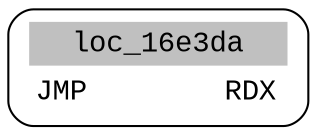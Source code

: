 digraph asm_graph {
1941 [
shape="Mrecord" fontname="Courier New"label =<<table border="0" cellborder="0" cellpadding="3"><tr><td align="center" colspan="2" bgcolor="grey">loc_16e3da</td></tr><tr><td align="left">JMP        RDX</td></tr></table>> ];
}